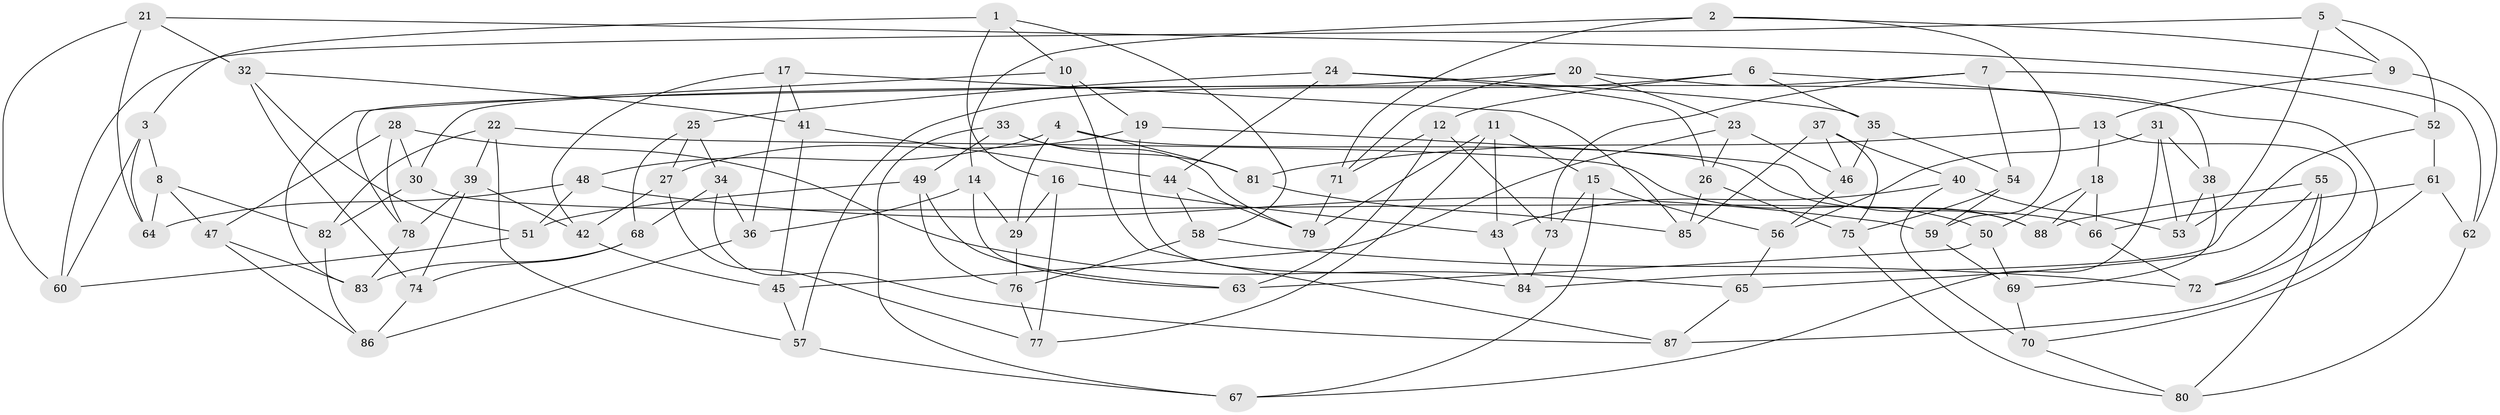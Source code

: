 // Generated by graph-tools (version 1.1) at 2025/26/03/09/25 03:26:53]
// undirected, 88 vertices, 176 edges
graph export_dot {
graph [start="1"]
  node [color=gray90,style=filled];
  1;
  2;
  3;
  4;
  5;
  6;
  7;
  8;
  9;
  10;
  11;
  12;
  13;
  14;
  15;
  16;
  17;
  18;
  19;
  20;
  21;
  22;
  23;
  24;
  25;
  26;
  27;
  28;
  29;
  30;
  31;
  32;
  33;
  34;
  35;
  36;
  37;
  38;
  39;
  40;
  41;
  42;
  43;
  44;
  45;
  46;
  47;
  48;
  49;
  50;
  51;
  52;
  53;
  54;
  55;
  56;
  57;
  58;
  59;
  60;
  61;
  62;
  63;
  64;
  65;
  66;
  67;
  68;
  69;
  70;
  71;
  72;
  73;
  74;
  75;
  76;
  77;
  78;
  79;
  80;
  81;
  82;
  83;
  84;
  85;
  86;
  87;
  88;
  1 -- 10;
  1 -- 3;
  1 -- 58;
  1 -- 16;
  2 -- 14;
  2 -- 71;
  2 -- 9;
  2 -- 59;
  3 -- 60;
  3 -- 8;
  3 -- 64;
  4 -- 48;
  4 -- 81;
  4 -- 29;
  4 -- 88;
  5 -- 9;
  5 -- 52;
  5 -- 53;
  5 -- 60;
  6 -- 35;
  6 -- 12;
  6 -- 57;
  6 -- 70;
  7 -- 54;
  7 -- 73;
  7 -- 52;
  7 -- 30;
  8 -- 64;
  8 -- 47;
  8 -- 82;
  9 -- 13;
  9 -- 62;
  10 -- 83;
  10 -- 87;
  10 -- 19;
  11 -- 15;
  11 -- 43;
  11 -- 77;
  11 -- 79;
  12 -- 73;
  12 -- 71;
  12 -- 63;
  13 -- 72;
  13 -- 18;
  13 -- 81;
  14 -- 36;
  14 -- 63;
  14 -- 29;
  15 -- 56;
  15 -- 67;
  15 -- 73;
  16 -- 43;
  16 -- 77;
  16 -- 29;
  17 -- 42;
  17 -- 36;
  17 -- 41;
  17 -- 85;
  18 -- 66;
  18 -- 88;
  18 -- 50;
  19 -- 27;
  19 -- 84;
  19 -- 88;
  20 -- 78;
  20 -- 23;
  20 -- 71;
  20 -- 38;
  21 -- 60;
  21 -- 64;
  21 -- 62;
  21 -- 32;
  22 -- 57;
  22 -- 39;
  22 -- 50;
  22 -- 82;
  23 -- 45;
  23 -- 26;
  23 -- 46;
  24 -- 44;
  24 -- 25;
  24 -- 26;
  24 -- 35;
  25 -- 34;
  25 -- 27;
  25 -- 68;
  26 -- 85;
  26 -- 75;
  27 -- 42;
  27 -- 77;
  28 -- 78;
  28 -- 30;
  28 -- 47;
  28 -- 65;
  29 -- 76;
  30 -- 66;
  30 -- 82;
  31 -- 56;
  31 -- 53;
  31 -- 67;
  31 -- 38;
  32 -- 41;
  32 -- 51;
  32 -- 74;
  33 -- 81;
  33 -- 49;
  33 -- 79;
  33 -- 67;
  34 -- 87;
  34 -- 36;
  34 -- 68;
  35 -- 46;
  35 -- 54;
  36 -- 86;
  37 -- 85;
  37 -- 46;
  37 -- 75;
  37 -- 40;
  38 -- 53;
  38 -- 69;
  39 -- 78;
  39 -- 74;
  39 -- 42;
  40 -- 53;
  40 -- 43;
  40 -- 70;
  41 -- 45;
  41 -- 44;
  42 -- 45;
  43 -- 84;
  44 -- 58;
  44 -- 79;
  45 -- 57;
  46 -- 56;
  47 -- 86;
  47 -- 83;
  48 -- 59;
  48 -- 64;
  48 -- 51;
  49 -- 51;
  49 -- 76;
  49 -- 63;
  50 -- 69;
  50 -- 63;
  51 -- 60;
  52 -- 61;
  52 -- 84;
  54 -- 75;
  54 -- 59;
  55 -- 65;
  55 -- 88;
  55 -- 72;
  55 -- 80;
  56 -- 65;
  57 -- 67;
  58 -- 72;
  58 -- 76;
  59 -- 69;
  61 -- 87;
  61 -- 66;
  61 -- 62;
  62 -- 80;
  65 -- 87;
  66 -- 72;
  68 -- 83;
  68 -- 74;
  69 -- 70;
  70 -- 80;
  71 -- 79;
  73 -- 84;
  74 -- 86;
  75 -- 80;
  76 -- 77;
  78 -- 83;
  81 -- 85;
  82 -- 86;
}
